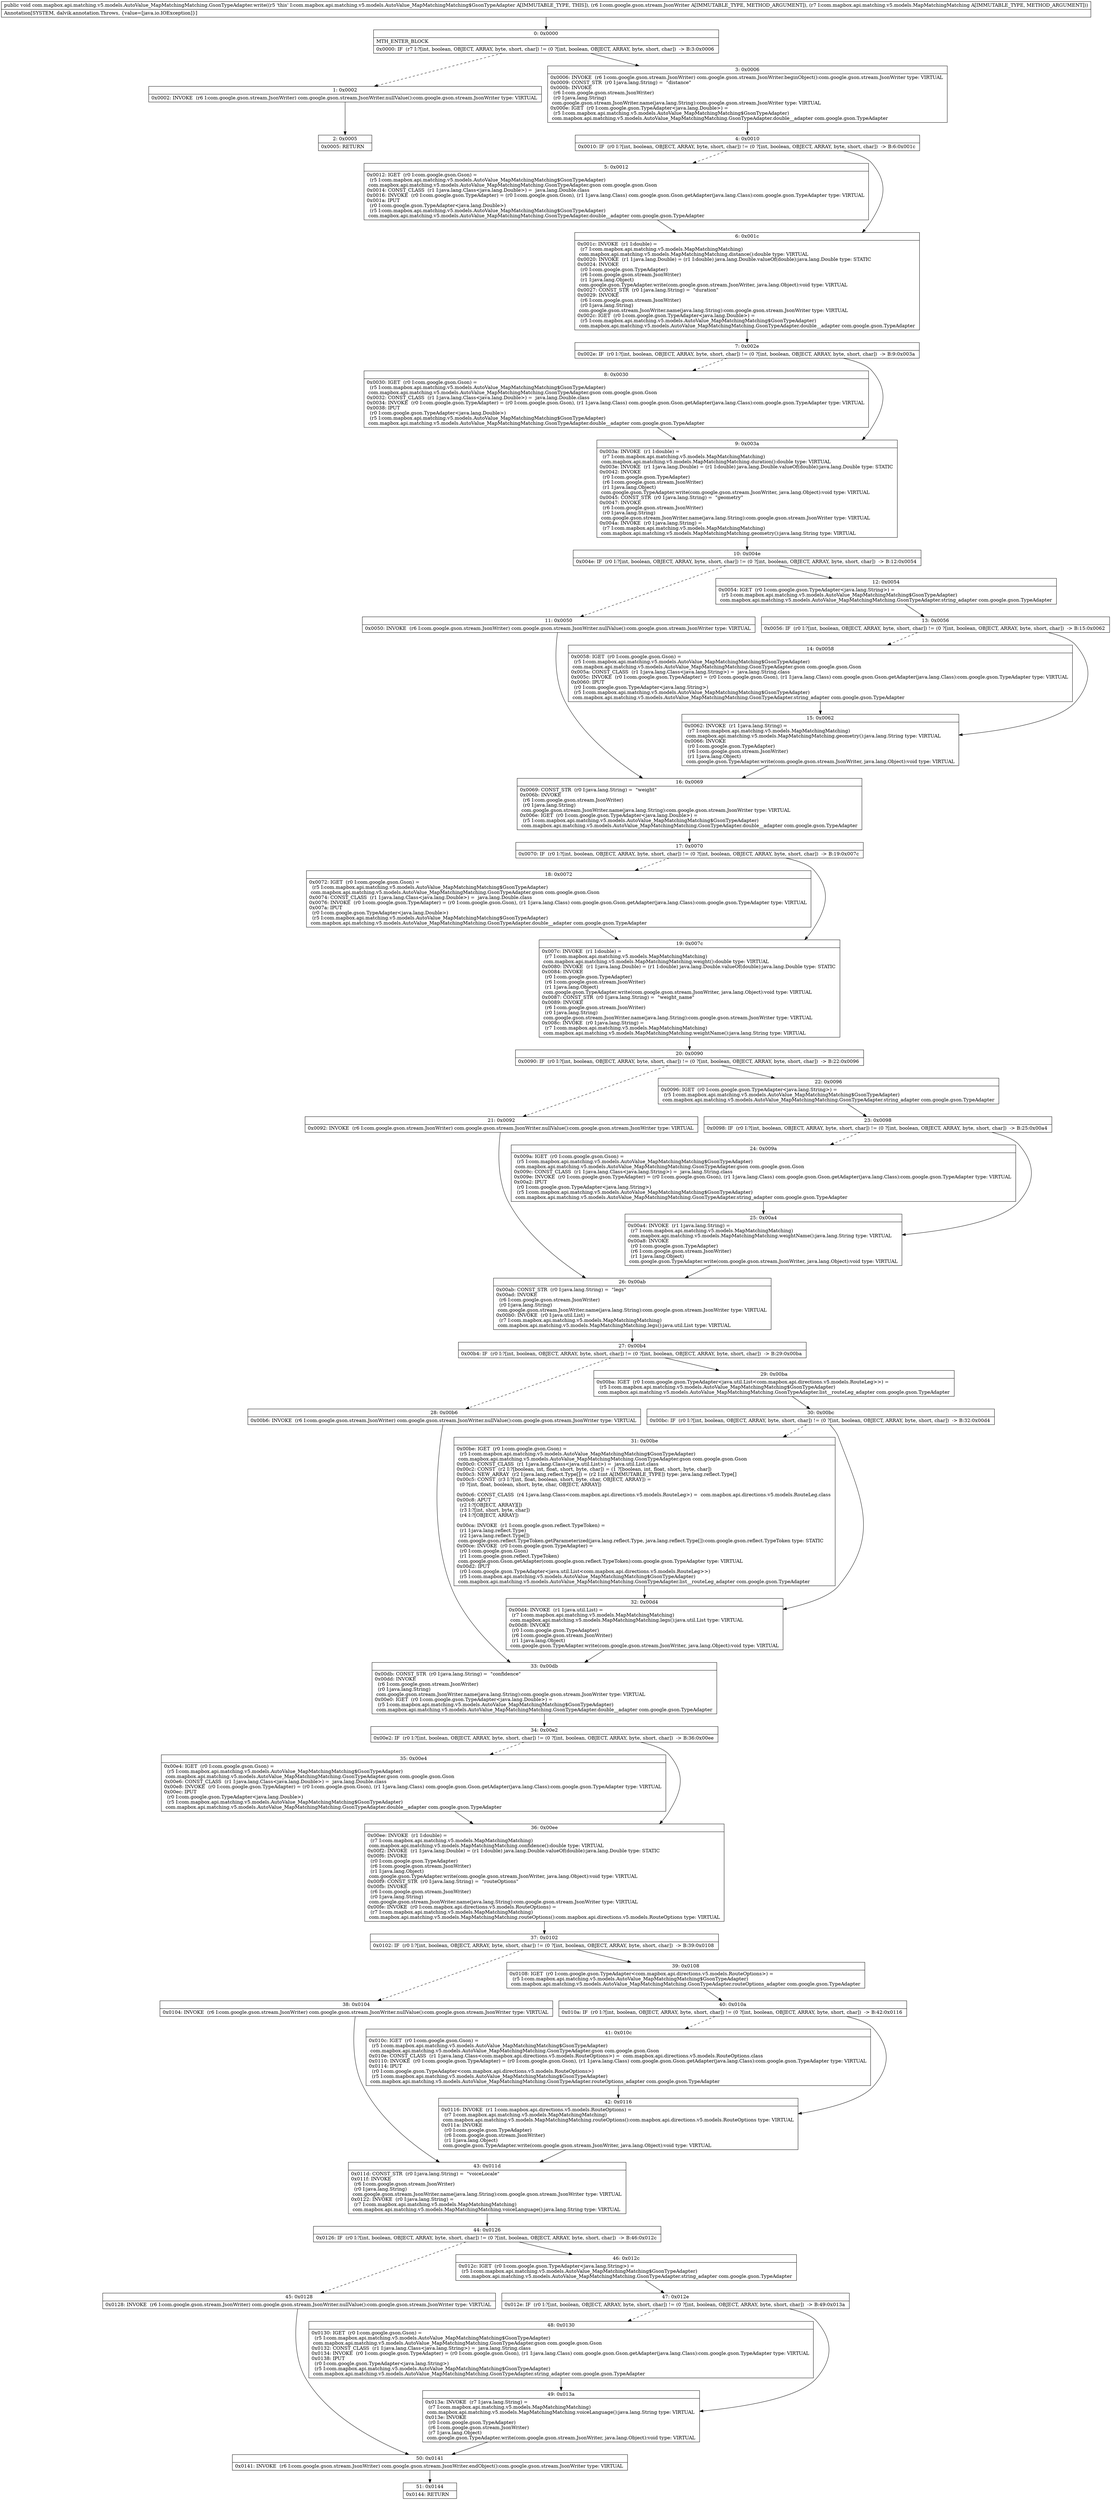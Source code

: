 digraph "CFG forcom.mapbox.api.matching.v5.models.AutoValue_MapMatchingMatching.GsonTypeAdapter.write(Lcom\/google\/gson\/stream\/JsonWriter;Lcom\/mapbox\/api\/matching\/v5\/models\/MapMatchingMatching;)V" {
Node_0 [shape=record,label="{0\:\ 0x0000|MTH_ENTER_BLOCK\l|0x0000: IF  (r7 I:?[int, boolean, OBJECT, ARRAY, byte, short, char]) != (0 ?[int, boolean, OBJECT, ARRAY, byte, short, char])  \-\> B:3:0x0006 \l}"];
Node_1 [shape=record,label="{1\:\ 0x0002|0x0002: INVOKE  (r6 I:com.google.gson.stream.JsonWriter) com.google.gson.stream.JsonWriter.nullValue():com.google.gson.stream.JsonWriter type: VIRTUAL \l}"];
Node_2 [shape=record,label="{2\:\ 0x0005|0x0005: RETURN   \l}"];
Node_3 [shape=record,label="{3\:\ 0x0006|0x0006: INVOKE  (r6 I:com.google.gson.stream.JsonWriter) com.google.gson.stream.JsonWriter.beginObject():com.google.gson.stream.JsonWriter type: VIRTUAL \l0x0009: CONST_STR  (r0 I:java.lang.String) =  \"distance\" \l0x000b: INVOKE  \l  (r6 I:com.google.gson.stream.JsonWriter)\l  (r0 I:java.lang.String)\l com.google.gson.stream.JsonWriter.name(java.lang.String):com.google.gson.stream.JsonWriter type: VIRTUAL \l0x000e: IGET  (r0 I:com.google.gson.TypeAdapter\<java.lang.Double\>) = \l  (r5 I:com.mapbox.api.matching.v5.models.AutoValue_MapMatchingMatching$GsonTypeAdapter)\l com.mapbox.api.matching.v5.models.AutoValue_MapMatchingMatching.GsonTypeAdapter.double__adapter com.google.gson.TypeAdapter \l}"];
Node_4 [shape=record,label="{4\:\ 0x0010|0x0010: IF  (r0 I:?[int, boolean, OBJECT, ARRAY, byte, short, char]) != (0 ?[int, boolean, OBJECT, ARRAY, byte, short, char])  \-\> B:6:0x001c \l}"];
Node_5 [shape=record,label="{5\:\ 0x0012|0x0012: IGET  (r0 I:com.google.gson.Gson) = \l  (r5 I:com.mapbox.api.matching.v5.models.AutoValue_MapMatchingMatching$GsonTypeAdapter)\l com.mapbox.api.matching.v5.models.AutoValue_MapMatchingMatching.GsonTypeAdapter.gson com.google.gson.Gson \l0x0014: CONST_CLASS  (r1 I:java.lang.Class\<java.lang.Double\>) =  java.lang.Double.class \l0x0016: INVOKE  (r0 I:com.google.gson.TypeAdapter) = (r0 I:com.google.gson.Gson), (r1 I:java.lang.Class) com.google.gson.Gson.getAdapter(java.lang.Class):com.google.gson.TypeAdapter type: VIRTUAL \l0x001a: IPUT  \l  (r0 I:com.google.gson.TypeAdapter\<java.lang.Double\>)\l  (r5 I:com.mapbox.api.matching.v5.models.AutoValue_MapMatchingMatching$GsonTypeAdapter)\l com.mapbox.api.matching.v5.models.AutoValue_MapMatchingMatching.GsonTypeAdapter.double__adapter com.google.gson.TypeAdapter \l}"];
Node_6 [shape=record,label="{6\:\ 0x001c|0x001c: INVOKE  (r1 I:double) = \l  (r7 I:com.mapbox.api.matching.v5.models.MapMatchingMatching)\l com.mapbox.api.matching.v5.models.MapMatchingMatching.distance():double type: VIRTUAL \l0x0020: INVOKE  (r1 I:java.lang.Double) = (r1 I:double) java.lang.Double.valueOf(double):java.lang.Double type: STATIC \l0x0024: INVOKE  \l  (r0 I:com.google.gson.TypeAdapter)\l  (r6 I:com.google.gson.stream.JsonWriter)\l  (r1 I:java.lang.Object)\l com.google.gson.TypeAdapter.write(com.google.gson.stream.JsonWriter, java.lang.Object):void type: VIRTUAL \l0x0027: CONST_STR  (r0 I:java.lang.String) =  \"duration\" \l0x0029: INVOKE  \l  (r6 I:com.google.gson.stream.JsonWriter)\l  (r0 I:java.lang.String)\l com.google.gson.stream.JsonWriter.name(java.lang.String):com.google.gson.stream.JsonWriter type: VIRTUAL \l0x002c: IGET  (r0 I:com.google.gson.TypeAdapter\<java.lang.Double\>) = \l  (r5 I:com.mapbox.api.matching.v5.models.AutoValue_MapMatchingMatching$GsonTypeAdapter)\l com.mapbox.api.matching.v5.models.AutoValue_MapMatchingMatching.GsonTypeAdapter.double__adapter com.google.gson.TypeAdapter \l}"];
Node_7 [shape=record,label="{7\:\ 0x002e|0x002e: IF  (r0 I:?[int, boolean, OBJECT, ARRAY, byte, short, char]) != (0 ?[int, boolean, OBJECT, ARRAY, byte, short, char])  \-\> B:9:0x003a \l}"];
Node_8 [shape=record,label="{8\:\ 0x0030|0x0030: IGET  (r0 I:com.google.gson.Gson) = \l  (r5 I:com.mapbox.api.matching.v5.models.AutoValue_MapMatchingMatching$GsonTypeAdapter)\l com.mapbox.api.matching.v5.models.AutoValue_MapMatchingMatching.GsonTypeAdapter.gson com.google.gson.Gson \l0x0032: CONST_CLASS  (r1 I:java.lang.Class\<java.lang.Double\>) =  java.lang.Double.class \l0x0034: INVOKE  (r0 I:com.google.gson.TypeAdapter) = (r0 I:com.google.gson.Gson), (r1 I:java.lang.Class) com.google.gson.Gson.getAdapter(java.lang.Class):com.google.gson.TypeAdapter type: VIRTUAL \l0x0038: IPUT  \l  (r0 I:com.google.gson.TypeAdapter\<java.lang.Double\>)\l  (r5 I:com.mapbox.api.matching.v5.models.AutoValue_MapMatchingMatching$GsonTypeAdapter)\l com.mapbox.api.matching.v5.models.AutoValue_MapMatchingMatching.GsonTypeAdapter.double__adapter com.google.gson.TypeAdapter \l}"];
Node_9 [shape=record,label="{9\:\ 0x003a|0x003a: INVOKE  (r1 I:double) = \l  (r7 I:com.mapbox.api.matching.v5.models.MapMatchingMatching)\l com.mapbox.api.matching.v5.models.MapMatchingMatching.duration():double type: VIRTUAL \l0x003e: INVOKE  (r1 I:java.lang.Double) = (r1 I:double) java.lang.Double.valueOf(double):java.lang.Double type: STATIC \l0x0042: INVOKE  \l  (r0 I:com.google.gson.TypeAdapter)\l  (r6 I:com.google.gson.stream.JsonWriter)\l  (r1 I:java.lang.Object)\l com.google.gson.TypeAdapter.write(com.google.gson.stream.JsonWriter, java.lang.Object):void type: VIRTUAL \l0x0045: CONST_STR  (r0 I:java.lang.String) =  \"geometry\" \l0x0047: INVOKE  \l  (r6 I:com.google.gson.stream.JsonWriter)\l  (r0 I:java.lang.String)\l com.google.gson.stream.JsonWriter.name(java.lang.String):com.google.gson.stream.JsonWriter type: VIRTUAL \l0x004a: INVOKE  (r0 I:java.lang.String) = \l  (r7 I:com.mapbox.api.matching.v5.models.MapMatchingMatching)\l com.mapbox.api.matching.v5.models.MapMatchingMatching.geometry():java.lang.String type: VIRTUAL \l}"];
Node_10 [shape=record,label="{10\:\ 0x004e|0x004e: IF  (r0 I:?[int, boolean, OBJECT, ARRAY, byte, short, char]) != (0 ?[int, boolean, OBJECT, ARRAY, byte, short, char])  \-\> B:12:0x0054 \l}"];
Node_11 [shape=record,label="{11\:\ 0x0050|0x0050: INVOKE  (r6 I:com.google.gson.stream.JsonWriter) com.google.gson.stream.JsonWriter.nullValue():com.google.gson.stream.JsonWriter type: VIRTUAL \l}"];
Node_12 [shape=record,label="{12\:\ 0x0054|0x0054: IGET  (r0 I:com.google.gson.TypeAdapter\<java.lang.String\>) = \l  (r5 I:com.mapbox.api.matching.v5.models.AutoValue_MapMatchingMatching$GsonTypeAdapter)\l com.mapbox.api.matching.v5.models.AutoValue_MapMatchingMatching.GsonTypeAdapter.string_adapter com.google.gson.TypeAdapter \l}"];
Node_13 [shape=record,label="{13\:\ 0x0056|0x0056: IF  (r0 I:?[int, boolean, OBJECT, ARRAY, byte, short, char]) != (0 ?[int, boolean, OBJECT, ARRAY, byte, short, char])  \-\> B:15:0x0062 \l}"];
Node_14 [shape=record,label="{14\:\ 0x0058|0x0058: IGET  (r0 I:com.google.gson.Gson) = \l  (r5 I:com.mapbox.api.matching.v5.models.AutoValue_MapMatchingMatching$GsonTypeAdapter)\l com.mapbox.api.matching.v5.models.AutoValue_MapMatchingMatching.GsonTypeAdapter.gson com.google.gson.Gson \l0x005a: CONST_CLASS  (r1 I:java.lang.Class\<java.lang.String\>) =  java.lang.String.class \l0x005c: INVOKE  (r0 I:com.google.gson.TypeAdapter) = (r0 I:com.google.gson.Gson), (r1 I:java.lang.Class) com.google.gson.Gson.getAdapter(java.lang.Class):com.google.gson.TypeAdapter type: VIRTUAL \l0x0060: IPUT  \l  (r0 I:com.google.gson.TypeAdapter\<java.lang.String\>)\l  (r5 I:com.mapbox.api.matching.v5.models.AutoValue_MapMatchingMatching$GsonTypeAdapter)\l com.mapbox.api.matching.v5.models.AutoValue_MapMatchingMatching.GsonTypeAdapter.string_adapter com.google.gson.TypeAdapter \l}"];
Node_15 [shape=record,label="{15\:\ 0x0062|0x0062: INVOKE  (r1 I:java.lang.String) = \l  (r7 I:com.mapbox.api.matching.v5.models.MapMatchingMatching)\l com.mapbox.api.matching.v5.models.MapMatchingMatching.geometry():java.lang.String type: VIRTUAL \l0x0066: INVOKE  \l  (r0 I:com.google.gson.TypeAdapter)\l  (r6 I:com.google.gson.stream.JsonWriter)\l  (r1 I:java.lang.Object)\l com.google.gson.TypeAdapter.write(com.google.gson.stream.JsonWriter, java.lang.Object):void type: VIRTUAL \l}"];
Node_16 [shape=record,label="{16\:\ 0x0069|0x0069: CONST_STR  (r0 I:java.lang.String) =  \"weight\" \l0x006b: INVOKE  \l  (r6 I:com.google.gson.stream.JsonWriter)\l  (r0 I:java.lang.String)\l com.google.gson.stream.JsonWriter.name(java.lang.String):com.google.gson.stream.JsonWriter type: VIRTUAL \l0x006e: IGET  (r0 I:com.google.gson.TypeAdapter\<java.lang.Double\>) = \l  (r5 I:com.mapbox.api.matching.v5.models.AutoValue_MapMatchingMatching$GsonTypeAdapter)\l com.mapbox.api.matching.v5.models.AutoValue_MapMatchingMatching.GsonTypeAdapter.double__adapter com.google.gson.TypeAdapter \l}"];
Node_17 [shape=record,label="{17\:\ 0x0070|0x0070: IF  (r0 I:?[int, boolean, OBJECT, ARRAY, byte, short, char]) != (0 ?[int, boolean, OBJECT, ARRAY, byte, short, char])  \-\> B:19:0x007c \l}"];
Node_18 [shape=record,label="{18\:\ 0x0072|0x0072: IGET  (r0 I:com.google.gson.Gson) = \l  (r5 I:com.mapbox.api.matching.v5.models.AutoValue_MapMatchingMatching$GsonTypeAdapter)\l com.mapbox.api.matching.v5.models.AutoValue_MapMatchingMatching.GsonTypeAdapter.gson com.google.gson.Gson \l0x0074: CONST_CLASS  (r1 I:java.lang.Class\<java.lang.Double\>) =  java.lang.Double.class \l0x0076: INVOKE  (r0 I:com.google.gson.TypeAdapter) = (r0 I:com.google.gson.Gson), (r1 I:java.lang.Class) com.google.gson.Gson.getAdapter(java.lang.Class):com.google.gson.TypeAdapter type: VIRTUAL \l0x007a: IPUT  \l  (r0 I:com.google.gson.TypeAdapter\<java.lang.Double\>)\l  (r5 I:com.mapbox.api.matching.v5.models.AutoValue_MapMatchingMatching$GsonTypeAdapter)\l com.mapbox.api.matching.v5.models.AutoValue_MapMatchingMatching.GsonTypeAdapter.double__adapter com.google.gson.TypeAdapter \l}"];
Node_19 [shape=record,label="{19\:\ 0x007c|0x007c: INVOKE  (r1 I:double) = \l  (r7 I:com.mapbox.api.matching.v5.models.MapMatchingMatching)\l com.mapbox.api.matching.v5.models.MapMatchingMatching.weight():double type: VIRTUAL \l0x0080: INVOKE  (r1 I:java.lang.Double) = (r1 I:double) java.lang.Double.valueOf(double):java.lang.Double type: STATIC \l0x0084: INVOKE  \l  (r0 I:com.google.gson.TypeAdapter)\l  (r6 I:com.google.gson.stream.JsonWriter)\l  (r1 I:java.lang.Object)\l com.google.gson.TypeAdapter.write(com.google.gson.stream.JsonWriter, java.lang.Object):void type: VIRTUAL \l0x0087: CONST_STR  (r0 I:java.lang.String) =  \"weight_name\" \l0x0089: INVOKE  \l  (r6 I:com.google.gson.stream.JsonWriter)\l  (r0 I:java.lang.String)\l com.google.gson.stream.JsonWriter.name(java.lang.String):com.google.gson.stream.JsonWriter type: VIRTUAL \l0x008c: INVOKE  (r0 I:java.lang.String) = \l  (r7 I:com.mapbox.api.matching.v5.models.MapMatchingMatching)\l com.mapbox.api.matching.v5.models.MapMatchingMatching.weightName():java.lang.String type: VIRTUAL \l}"];
Node_20 [shape=record,label="{20\:\ 0x0090|0x0090: IF  (r0 I:?[int, boolean, OBJECT, ARRAY, byte, short, char]) != (0 ?[int, boolean, OBJECT, ARRAY, byte, short, char])  \-\> B:22:0x0096 \l}"];
Node_21 [shape=record,label="{21\:\ 0x0092|0x0092: INVOKE  (r6 I:com.google.gson.stream.JsonWriter) com.google.gson.stream.JsonWriter.nullValue():com.google.gson.stream.JsonWriter type: VIRTUAL \l}"];
Node_22 [shape=record,label="{22\:\ 0x0096|0x0096: IGET  (r0 I:com.google.gson.TypeAdapter\<java.lang.String\>) = \l  (r5 I:com.mapbox.api.matching.v5.models.AutoValue_MapMatchingMatching$GsonTypeAdapter)\l com.mapbox.api.matching.v5.models.AutoValue_MapMatchingMatching.GsonTypeAdapter.string_adapter com.google.gson.TypeAdapter \l}"];
Node_23 [shape=record,label="{23\:\ 0x0098|0x0098: IF  (r0 I:?[int, boolean, OBJECT, ARRAY, byte, short, char]) != (0 ?[int, boolean, OBJECT, ARRAY, byte, short, char])  \-\> B:25:0x00a4 \l}"];
Node_24 [shape=record,label="{24\:\ 0x009a|0x009a: IGET  (r0 I:com.google.gson.Gson) = \l  (r5 I:com.mapbox.api.matching.v5.models.AutoValue_MapMatchingMatching$GsonTypeAdapter)\l com.mapbox.api.matching.v5.models.AutoValue_MapMatchingMatching.GsonTypeAdapter.gson com.google.gson.Gson \l0x009c: CONST_CLASS  (r1 I:java.lang.Class\<java.lang.String\>) =  java.lang.String.class \l0x009e: INVOKE  (r0 I:com.google.gson.TypeAdapter) = (r0 I:com.google.gson.Gson), (r1 I:java.lang.Class) com.google.gson.Gson.getAdapter(java.lang.Class):com.google.gson.TypeAdapter type: VIRTUAL \l0x00a2: IPUT  \l  (r0 I:com.google.gson.TypeAdapter\<java.lang.String\>)\l  (r5 I:com.mapbox.api.matching.v5.models.AutoValue_MapMatchingMatching$GsonTypeAdapter)\l com.mapbox.api.matching.v5.models.AutoValue_MapMatchingMatching.GsonTypeAdapter.string_adapter com.google.gson.TypeAdapter \l}"];
Node_25 [shape=record,label="{25\:\ 0x00a4|0x00a4: INVOKE  (r1 I:java.lang.String) = \l  (r7 I:com.mapbox.api.matching.v5.models.MapMatchingMatching)\l com.mapbox.api.matching.v5.models.MapMatchingMatching.weightName():java.lang.String type: VIRTUAL \l0x00a8: INVOKE  \l  (r0 I:com.google.gson.TypeAdapter)\l  (r6 I:com.google.gson.stream.JsonWriter)\l  (r1 I:java.lang.Object)\l com.google.gson.TypeAdapter.write(com.google.gson.stream.JsonWriter, java.lang.Object):void type: VIRTUAL \l}"];
Node_26 [shape=record,label="{26\:\ 0x00ab|0x00ab: CONST_STR  (r0 I:java.lang.String) =  \"legs\" \l0x00ad: INVOKE  \l  (r6 I:com.google.gson.stream.JsonWriter)\l  (r0 I:java.lang.String)\l com.google.gson.stream.JsonWriter.name(java.lang.String):com.google.gson.stream.JsonWriter type: VIRTUAL \l0x00b0: INVOKE  (r0 I:java.util.List) = \l  (r7 I:com.mapbox.api.matching.v5.models.MapMatchingMatching)\l com.mapbox.api.matching.v5.models.MapMatchingMatching.legs():java.util.List type: VIRTUAL \l}"];
Node_27 [shape=record,label="{27\:\ 0x00b4|0x00b4: IF  (r0 I:?[int, boolean, OBJECT, ARRAY, byte, short, char]) != (0 ?[int, boolean, OBJECT, ARRAY, byte, short, char])  \-\> B:29:0x00ba \l}"];
Node_28 [shape=record,label="{28\:\ 0x00b6|0x00b6: INVOKE  (r6 I:com.google.gson.stream.JsonWriter) com.google.gson.stream.JsonWriter.nullValue():com.google.gson.stream.JsonWriter type: VIRTUAL \l}"];
Node_29 [shape=record,label="{29\:\ 0x00ba|0x00ba: IGET  (r0 I:com.google.gson.TypeAdapter\<java.util.List\<com.mapbox.api.directions.v5.models.RouteLeg\>\>) = \l  (r5 I:com.mapbox.api.matching.v5.models.AutoValue_MapMatchingMatching$GsonTypeAdapter)\l com.mapbox.api.matching.v5.models.AutoValue_MapMatchingMatching.GsonTypeAdapter.list__routeLeg_adapter com.google.gson.TypeAdapter \l}"];
Node_30 [shape=record,label="{30\:\ 0x00bc|0x00bc: IF  (r0 I:?[int, boolean, OBJECT, ARRAY, byte, short, char]) != (0 ?[int, boolean, OBJECT, ARRAY, byte, short, char])  \-\> B:32:0x00d4 \l}"];
Node_31 [shape=record,label="{31\:\ 0x00be|0x00be: IGET  (r0 I:com.google.gson.Gson) = \l  (r5 I:com.mapbox.api.matching.v5.models.AutoValue_MapMatchingMatching$GsonTypeAdapter)\l com.mapbox.api.matching.v5.models.AutoValue_MapMatchingMatching.GsonTypeAdapter.gson com.google.gson.Gson \l0x00c0: CONST_CLASS  (r1 I:java.lang.Class\<java.util.List\>) =  java.util.List.class \l0x00c2: CONST  (r2 I:?[boolean, int, float, short, byte, char]) = (1 ?[boolean, int, float, short, byte, char]) \l0x00c3: NEW_ARRAY  (r2 I:java.lang.reflect.Type[]) = (r2 I:int A[IMMUTABLE_TYPE]) type: java.lang.reflect.Type[] \l0x00c5: CONST  (r3 I:?[int, float, boolean, short, byte, char, OBJECT, ARRAY]) = \l  (0 ?[int, float, boolean, short, byte, char, OBJECT, ARRAY])\l \l0x00c6: CONST_CLASS  (r4 I:java.lang.Class\<com.mapbox.api.directions.v5.models.RouteLeg\>) =  com.mapbox.api.directions.v5.models.RouteLeg.class \l0x00c8: APUT  \l  (r2 I:?[OBJECT, ARRAY][])\l  (r3 I:?[int, short, byte, char])\l  (r4 I:?[OBJECT, ARRAY])\l \l0x00ca: INVOKE  (r1 I:com.google.gson.reflect.TypeToken) = \l  (r1 I:java.lang.reflect.Type)\l  (r2 I:java.lang.reflect.Type[])\l com.google.gson.reflect.TypeToken.getParameterized(java.lang.reflect.Type, java.lang.reflect.Type[]):com.google.gson.reflect.TypeToken type: STATIC \l0x00ce: INVOKE  (r0 I:com.google.gson.TypeAdapter) = \l  (r0 I:com.google.gson.Gson)\l  (r1 I:com.google.gson.reflect.TypeToken)\l com.google.gson.Gson.getAdapter(com.google.gson.reflect.TypeToken):com.google.gson.TypeAdapter type: VIRTUAL \l0x00d2: IPUT  \l  (r0 I:com.google.gson.TypeAdapter\<java.util.List\<com.mapbox.api.directions.v5.models.RouteLeg\>\>)\l  (r5 I:com.mapbox.api.matching.v5.models.AutoValue_MapMatchingMatching$GsonTypeAdapter)\l com.mapbox.api.matching.v5.models.AutoValue_MapMatchingMatching.GsonTypeAdapter.list__routeLeg_adapter com.google.gson.TypeAdapter \l}"];
Node_32 [shape=record,label="{32\:\ 0x00d4|0x00d4: INVOKE  (r1 I:java.util.List) = \l  (r7 I:com.mapbox.api.matching.v5.models.MapMatchingMatching)\l com.mapbox.api.matching.v5.models.MapMatchingMatching.legs():java.util.List type: VIRTUAL \l0x00d8: INVOKE  \l  (r0 I:com.google.gson.TypeAdapter)\l  (r6 I:com.google.gson.stream.JsonWriter)\l  (r1 I:java.lang.Object)\l com.google.gson.TypeAdapter.write(com.google.gson.stream.JsonWriter, java.lang.Object):void type: VIRTUAL \l}"];
Node_33 [shape=record,label="{33\:\ 0x00db|0x00db: CONST_STR  (r0 I:java.lang.String) =  \"confidence\" \l0x00dd: INVOKE  \l  (r6 I:com.google.gson.stream.JsonWriter)\l  (r0 I:java.lang.String)\l com.google.gson.stream.JsonWriter.name(java.lang.String):com.google.gson.stream.JsonWriter type: VIRTUAL \l0x00e0: IGET  (r0 I:com.google.gson.TypeAdapter\<java.lang.Double\>) = \l  (r5 I:com.mapbox.api.matching.v5.models.AutoValue_MapMatchingMatching$GsonTypeAdapter)\l com.mapbox.api.matching.v5.models.AutoValue_MapMatchingMatching.GsonTypeAdapter.double__adapter com.google.gson.TypeAdapter \l}"];
Node_34 [shape=record,label="{34\:\ 0x00e2|0x00e2: IF  (r0 I:?[int, boolean, OBJECT, ARRAY, byte, short, char]) != (0 ?[int, boolean, OBJECT, ARRAY, byte, short, char])  \-\> B:36:0x00ee \l}"];
Node_35 [shape=record,label="{35\:\ 0x00e4|0x00e4: IGET  (r0 I:com.google.gson.Gson) = \l  (r5 I:com.mapbox.api.matching.v5.models.AutoValue_MapMatchingMatching$GsonTypeAdapter)\l com.mapbox.api.matching.v5.models.AutoValue_MapMatchingMatching.GsonTypeAdapter.gson com.google.gson.Gson \l0x00e6: CONST_CLASS  (r1 I:java.lang.Class\<java.lang.Double\>) =  java.lang.Double.class \l0x00e8: INVOKE  (r0 I:com.google.gson.TypeAdapter) = (r0 I:com.google.gson.Gson), (r1 I:java.lang.Class) com.google.gson.Gson.getAdapter(java.lang.Class):com.google.gson.TypeAdapter type: VIRTUAL \l0x00ec: IPUT  \l  (r0 I:com.google.gson.TypeAdapter\<java.lang.Double\>)\l  (r5 I:com.mapbox.api.matching.v5.models.AutoValue_MapMatchingMatching$GsonTypeAdapter)\l com.mapbox.api.matching.v5.models.AutoValue_MapMatchingMatching.GsonTypeAdapter.double__adapter com.google.gson.TypeAdapter \l}"];
Node_36 [shape=record,label="{36\:\ 0x00ee|0x00ee: INVOKE  (r1 I:double) = \l  (r7 I:com.mapbox.api.matching.v5.models.MapMatchingMatching)\l com.mapbox.api.matching.v5.models.MapMatchingMatching.confidence():double type: VIRTUAL \l0x00f2: INVOKE  (r1 I:java.lang.Double) = (r1 I:double) java.lang.Double.valueOf(double):java.lang.Double type: STATIC \l0x00f6: INVOKE  \l  (r0 I:com.google.gson.TypeAdapter)\l  (r6 I:com.google.gson.stream.JsonWriter)\l  (r1 I:java.lang.Object)\l com.google.gson.TypeAdapter.write(com.google.gson.stream.JsonWriter, java.lang.Object):void type: VIRTUAL \l0x00f9: CONST_STR  (r0 I:java.lang.String) =  \"routeOptions\" \l0x00fb: INVOKE  \l  (r6 I:com.google.gson.stream.JsonWriter)\l  (r0 I:java.lang.String)\l com.google.gson.stream.JsonWriter.name(java.lang.String):com.google.gson.stream.JsonWriter type: VIRTUAL \l0x00fe: INVOKE  (r0 I:com.mapbox.api.directions.v5.models.RouteOptions) = \l  (r7 I:com.mapbox.api.matching.v5.models.MapMatchingMatching)\l com.mapbox.api.matching.v5.models.MapMatchingMatching.routeOptions():com.mapbox.api.directions.v5.models.RouteOptions type: VIRTUAL \l}"];
Node_37 [shape=record,label="{37\:\ 0x0102|0x0102: IF  (r0 I:?[int, boolean, OBJECT, ARRAY, byte, short, char]) != (0 ?[int, boolean, OBJECT, ARRAY, byte, short, char])  \-\> B:39:0x0108 \l}"];
Node_38 [shape=record,label="{38\:\ 0x0104|0x0104: INVOKE  (r6 I:com.google.gson.stream.JsonWriter) com.google.gson.stream.JsonWriter.nullValue():com.google.gson.stream.JsonWriter type: VIRTUAL \l}"];
Node_39 [shape=record,label="{39\:\ 0x0108|0x0108: IGET  (r0 I:com.google.gson.TypeAdapter\<com.mapbox.api.directions.v5.models.RouteOptions\>) = \l  (r5 I:com.mapbox.api.matching.v5.models.AutoValue_MapMatchingMatching$GsonTypeAdapter)\l com.mapbox.api.matching.v5.models.AutoValue_MapMatchingMatching.GsonTypeAdapter.routeOptions_adapter com.google.gson.TypeAdapter \l}"];
Node_40 [shape=record,label="{40\:\ 0x010a|0x010a: IF  (r0 I:?[int, boolean, OBJECT, ARRAY, byte, short, char]) != (0 ?[int, boolean, OBJECT, ARRAY, byte, short, char])  \-\> B:42:0x0116 \l}"];
Node_41 [shape=record,label="{41\:\ 0x010c|0x010c: IGET  (r0 I:com.google.gson.Gson) = \l  (r5 I:com.mapbox.api.matching.v5.models.AutoValue_MapMatchingMatching$GsonTypeAdapter)\l com.mapbox.api.matching.v5.models.AutoValue_MapMatchingMatching.GsonTypeAdapter.gson com.google.gson.Gson \l0x010e: CONST_CLASS  (r1 I:java.lang.Class\<com.mapbox.api.directions.v5.models.RouteOptions\>) =  com.mapbox.api.directions.v5.models.RouteOptions.class \l0x0110: INVOKE  (r0 I:com.google.gson.TypeAdapter) = (r0 I:com.google.gson.Gson), (r1 I:java.lang.Class) com.google.gson.Gson.getAdapter(java.lang.Class):com.google.gson.TypeAdapter type: VIRTUAL \l0x0114: IPUT  \l  (r0 I:com.google.gson.TypeAdapter\<com.mapbox.api.directions.v5.models.RouteOptions\>)\l  (r5 I:com.mapbox.api.matching.v5.models.AutoValue_MapMatchingMatching$GsonTypeAdapter)\l com.mapbox.api.matching.v5.models.AutoValue_MapMatchingMatching.GsonTypeAdapter.routeOptions_adapter com.google.gson.TypeAdapter \l}"];
Node_42 [shape=record,label="{42\:\ 0x0116|0x0116: INVOKE  (r1 I:com.mapbox.api.directions.v5.models.RouteOptions) = \l  (r7 I:com.mapbox.api.matching.v5.models.MapMatchingMatching)\l com.mapbox.api.matching.v5.models.MapMatchingMatching.routeOptions():com.mapbox.api.directions.v5.models.RouteOptions type: VIRTUAL \l0x011a: INVOKE  \l  (r0 I:com.google.gson.TypeAdapter)\l  (r6 I:com.google.gson.stream.JsonWriter)\l  (r1 I:java.lang.Object)\l com.google.gson.TypeAdapter.write(com.google.gson.stream.JsonWriter, java.lang.Object):void type: VIRTUAL \l}"];
Node_43 [shape=record,label="{43\:\ 0x011d|0x011d: CONST_STR  (r0 I:java.lang.String) =  \"voiceLocale\" \l0x011f: INVOKE  \l  (r6 I:com.google.gson.stream.JsonWriter)\l  (r0 I:java.lang.String)\l com.google.gson.stream.JsonWriter.name(java.lang.String):com.google.gson.stream.JsonWriter type: VIRTUAL \l0x0122: INVOKE  (r0 I:java.lang.String) = \l  (r7 I:com.mapbox.api.matching.v5.models.MapMatchingMatching)\l com.mapbox.api.matching.v5.models.MapMatchingMatching.voiceLanguage():java.lang.String type: VIRTUAL \l}"];
Node_44 [shape=record,label="{44\:\ 0x0126|0x0126: IF  (r0 I:?[int, boolean, OBJECT, ARRAY, byte, short, char]) != (0 ?[int, boolean, OBJECT, ARRAY, byte, short, char])  \-\> B:46:0x012c \l}"];
Node_45 [shape=record,label="{45\:\ 0x0128|0x0128: INVOKE  (r6 I:com.google.gson.stream.JsonWriter) com.google.gson.stream.JsonWriter.nullValue():com.google.gson.stream.JsonWriter type: VIRTUAL \l}"];
Node_46 [shape=record,label="{46\:\ 0x012c|0x012c: IGET  (r0 I:com.google.gson.TypeAdapter\<java.lang.String\>) = \l  (r5 I:com.mapbox.api.matching.v5.models.AutoValue_MapMatchingMatching$GsonTypeAdapter)\l com.mapbox.api.matching.v5.models.AutoValue_MapMatchingMatching.GsonTypeAdapter.string_adapter com.google.gson.TypeAdapter \l}"];
Node_47 [shape=record,label="{47\:\ 0x012e|0x012e: IF  (r0 I:?[int, boolean, OBJECT, ARRAY, byte, short, char]) != (0 ?[int, boolean, OBJECT, ARRAY, byte, short, char])  \-\> B:49:0x013a \l}"];
Node_48 [shape=record,label="{48\:\ 0x0130|0x0130: IGET  (r0 I:com.google.gson.Gson) = \l  (r5 I:com.mapbox.api.matching.v5.models.AutoValue_MapMatchingMatching$GsonTypeAdapter)\l com.mapbox.api.matching.v5.models.AutoValue_MapMatchingMatching.GsonTypeAdapter.gson com.google.gson.Gson \l0x0132: CONST_CLASS  (r1 I:java.lang.Class\<java.lang.String\>) =  java.lang.String.class \l0x0134: INVOKE  (r0 I:com.google.gson.TypeAdapter) = (r0 I:com.google.gson.Gson), (r1 I:java.lang.Class) com.google.gson.Gson.getAdapter(java.lang.Class):com.google.gson.TypeAdapter type: VIRTUAL \l0x0138: IPUT  \l  (r0 I:com.google.gson.TypeAdapter\<java.lang.String\>)\l  (r5 I:com.mapbox.api.matching.v5.models.AutoValue_MapMatchingMatching$GsonTypeAdapter)\l com.mapbox.api.matching.v5.models.AutoValue_MapMatchingMatching.GsonTypeAdapter.string_adapter com.google.gson.TypeAdapter \l}"];
Node_49 [shape=record,label="{49\:\ 0x013a|0x013a: INVOKE  (r7 I:java.lang.String) = \l  (r7 I:com.mapbox.api.matching.v5.models.MapMatchingMatching)\l com.mapbox.api.matching.v5.models.MapMatchingMatching.voiceLanguage():java.lang.String type: VIRTUAL \l0x013e: INVOKE  \l  (r0 I:com.google.gson.TypeAdapter)\l  (r6 I:com.google.gson.stream.JsonWriter)\l  (r7 I:java.lang.Object)\l com.google.gson.TypeAdapter.write(com.google.gson.stream.JsonWriter, java.lang.Object):void type: VIRTUAL \l}"];
Node_50 [shape=record,label="{50\:\ 0x0141|0x0141: INVOKE  (r6 I:com.google.gson.stream.JsonWriter) com.google.gson.stream.JsonWriter.endObject():com.google.gson.stream.JsonWriter type: VIRTUAL \l}"];
Node_51 [shape=record,label="{51\:\ 0x0144|0x0144: RETURN   \l}"];
MethodNode[shape=record,label="{public void com.mapbox.api.matching.v5.models.AutoValue_MapMatchingMatching.GsonTypeAdapter.write((r5 'this' I:com.mapbox.api.matching.v5.models.AutoValue_MapMatchingMatching$GsonTypeAdapter A[IMMUTABLE_TYPE, THIS]), (r6 I:com.google.gson.stream.JsonWriter A[IMMUTABLE_TYPE, METHOD_ARGUMENT]), (r7 I:com.mapbox.api.matching.v5.models.MapMatchingMatching A[IMMUTABLE_TYPE, METHOD_ARGUMENT]))  | Annotation[SYSTEM, dalvik.annotation.Throws, \{value=[java.io.IOException]\}]\l}"];
MethodNode -> Node_0;
Node_0 -> Node_1[style=dashed];
Node_0 -> Node_3;
Node_1 -> Node_2;
Node_3 -> Node_4;
Node_4 -> Node_5[style=dashed];
Node_4 -> Node_6;
Node_5 -> Node_6;
Node_6 -> Node_7;
Node_7 -> Node_8[style=dashed];
Node_7 -> Node_9;
Node_8 -> Node_9;
Node_9 -> Node_10;
Node_10 -> Node_11[style=dashed];
Node_10 -> Node_12;
Node_11 -> Node_16;
Node_12 -> Node_13;
Node_13 -> Node_14[style=dashed];
Node_13 -> Node_15;
Node_14 -> Node_15;
Node_15 -> Node_16;
Node_16 -> Node_17;
Node_17 -> Node_18[style=dashed];
Node_17 -> Node_19;
Node_18 -> Node_19;
Node_19 -> Node_20;
Node_20 -> Node_21[style=dashed];
Node_20 -> Node_22;
Node_21 -> Node_26;
Node_22 -> Node_23;
Node_23 -> Node_24[style=dashed];
Node_23 -> Node_25;
Node_24 -> Node_25;
Node_25 -> Node_26;
Node_26 -> Node_27;
Node_27 -> Node_28[style=dashed];
Node_27 -> Node_29;
Node_28 -> Node_33;
Node_29 -> Node_30;
Node_30 -> Node_31[style=dashed];
Node_30 -> Node_32;
Node_31 -> Node_32;
Node_32 -> Node_33;
Node_33 -> Node_34;
Node_34 -> Node_35[style=dashed];
Node_34 -> Node_36;
Node_35 -> Node_36;
Node_36 -> Node_37;
Node_37 -> Node_38[style=dashed];
Node_37 -> Node_39;
Node_38 -> Node_43;
Node_39 -> Node_40;
Node_40 -> Node_41[style=dashed];
Node_40 -> Node_42;
Node_41 -> Node_42;
Node_42 -> Node_43;
Node_43 -> Node_44;
Node_44 -> Node_45[style=dashed];
Node_44 -> Node_46;
Node_45 -> Node_50;
Node_46 -> Node_47;
Node_47 -> Node_48[style=dashed];
Node_47 -> Node_49;
Node_48 -> Node_49;
Node_49 -> Node_50;
Node_50 -> Node_51;
}

